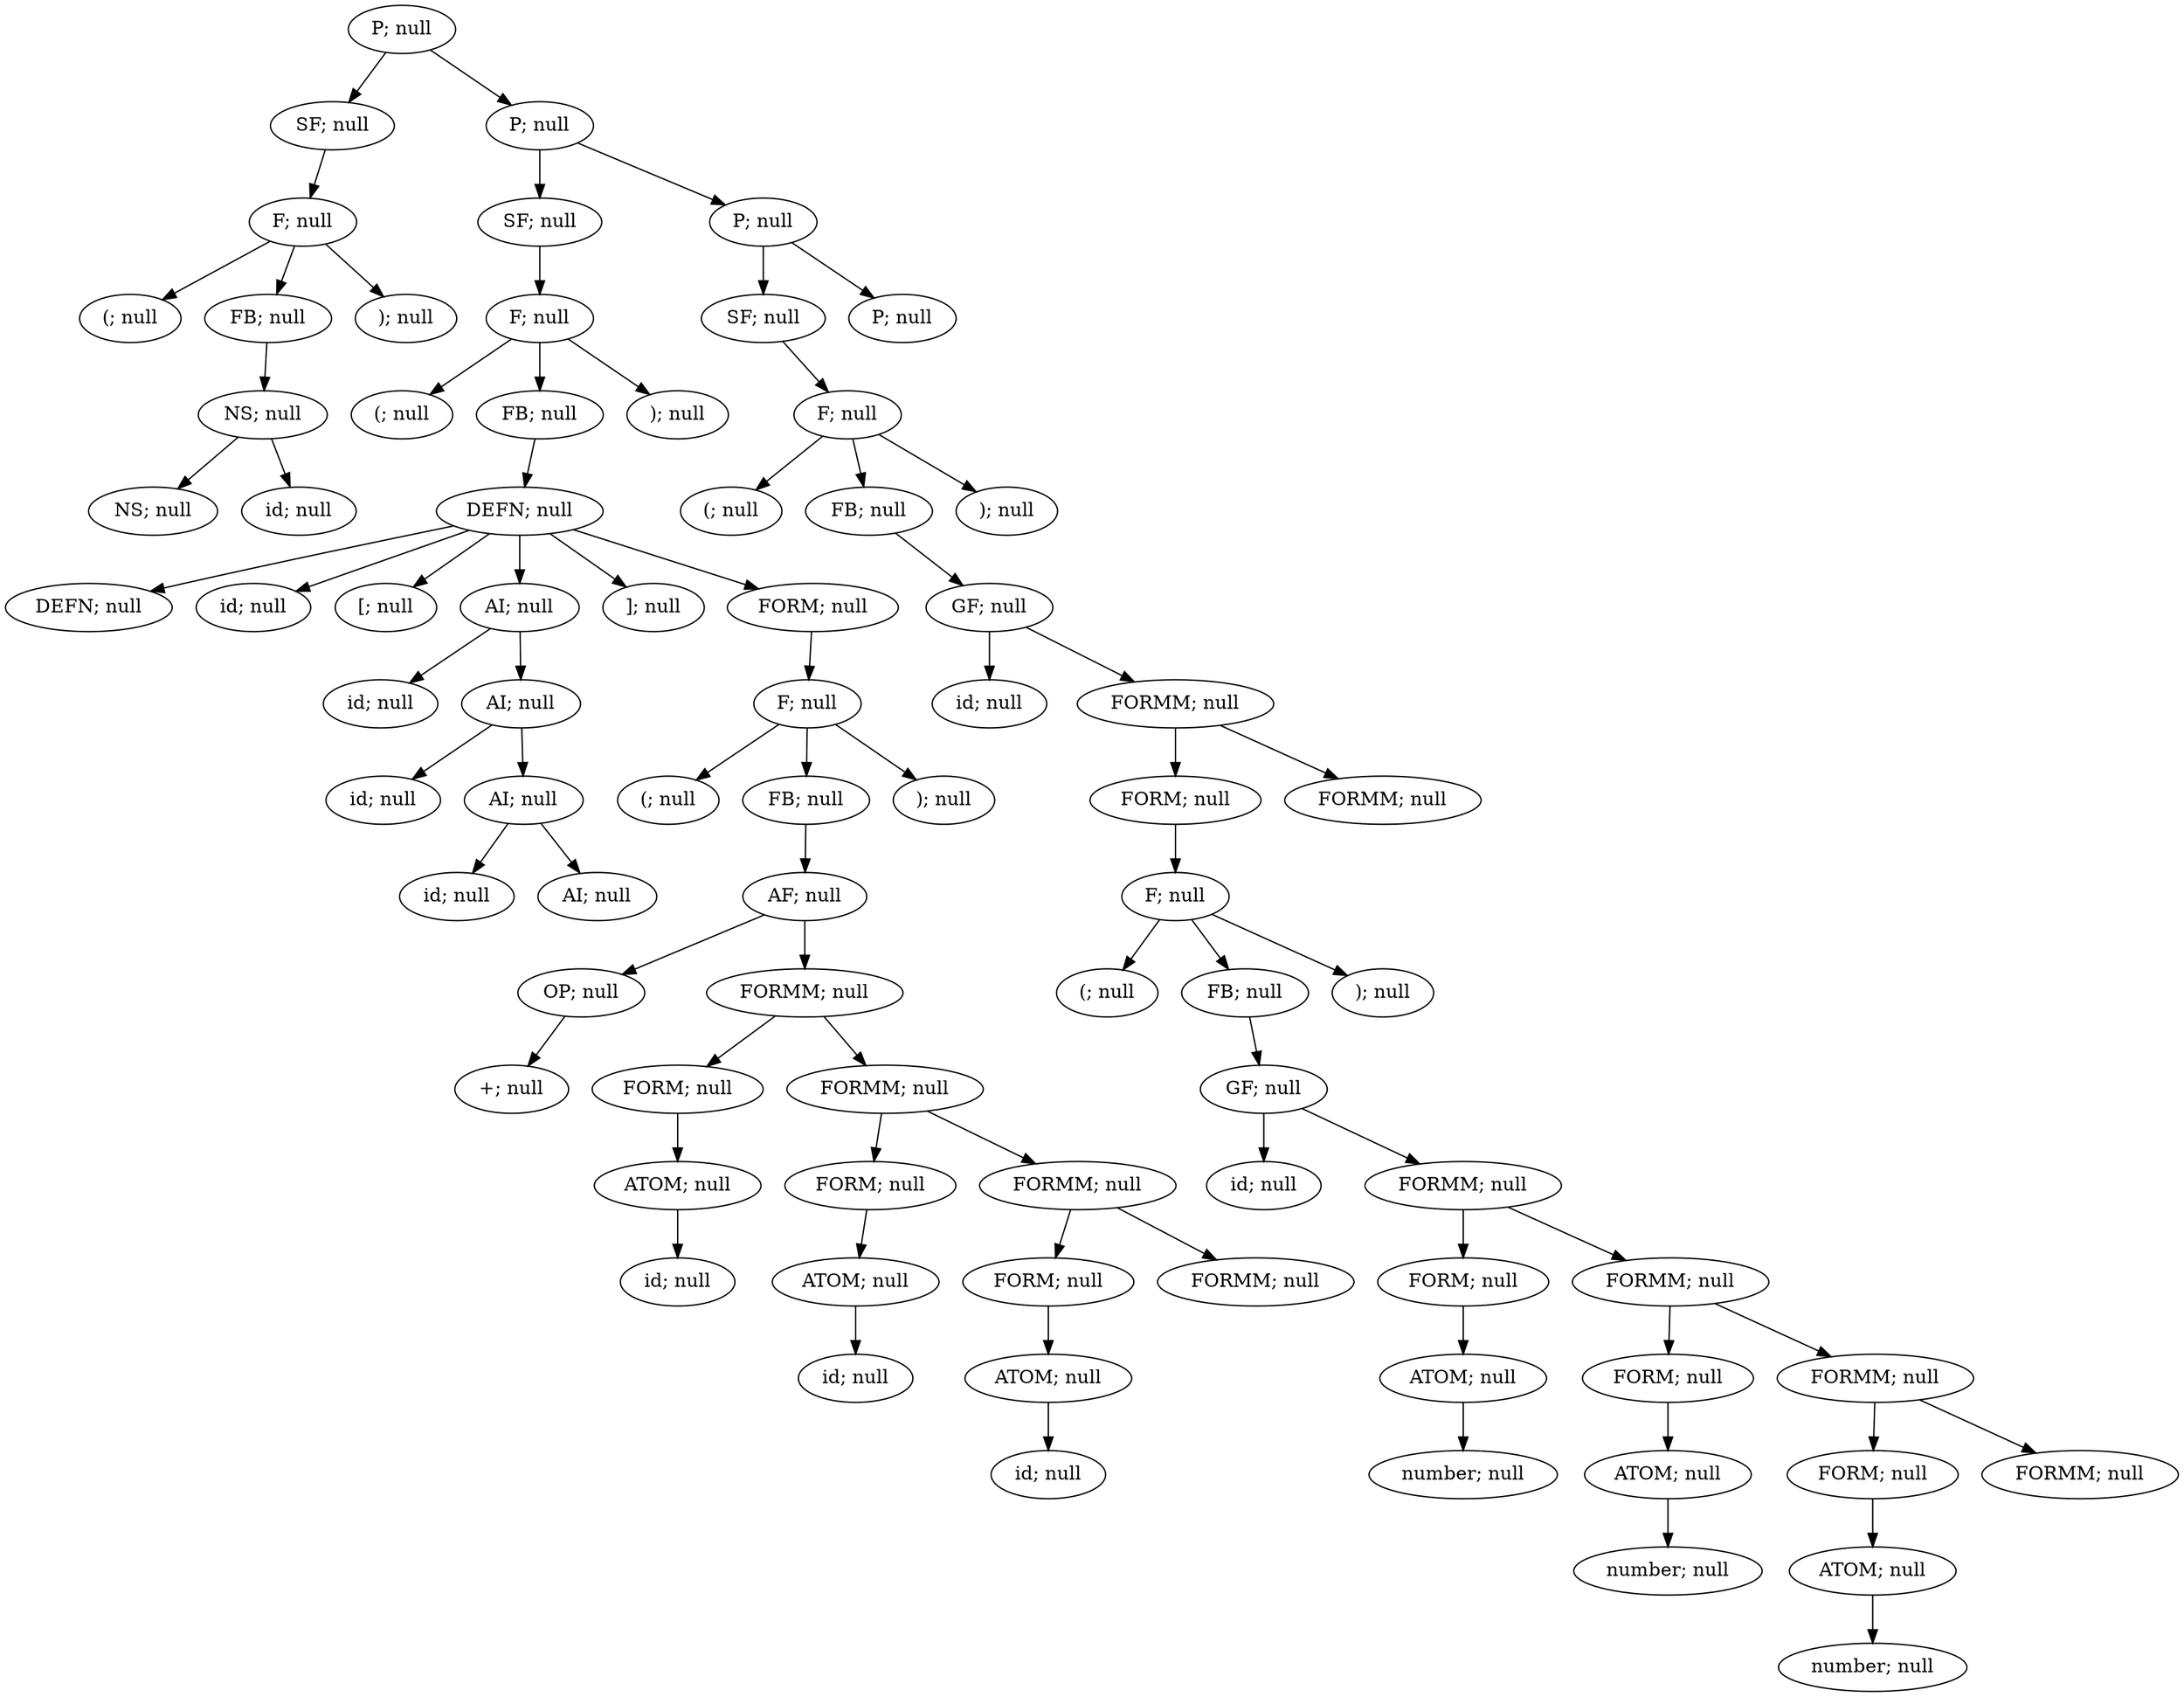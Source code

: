 digraph ParserResult {
"NonTerminal[name=P]_78" [label="P; null"]
"NonTerminal[name=SF]_7" [label="SF; null"]
"NonTerminal[name=P]_78"->"NonTerminal[name=SF]_7";
"NonTerminal[name=SF]_7" [label="SF; null"]
"NonTerminal[name=F]_6" [label="F; null"]
"NonTerminal[name=SF]_7"->"NonTerminal[name=F]_6";
"NonTerminal[name=F]_6" [label="F; null"]
"Token{name='(', value='('}_0" [label="(; null"]
"NonTerminal[name=F]_6"->"Token{name='(', value='('}_0";
"Token{name='(', value='('}_0" [label="(; null"]
"NonTerminal[name=FB]_4" [label="FB; null"]
"NonTerminal[name=F]_6"->"NonTerminal[name=FB]_4";
"NonTerminal[name=FB]_4" [label="FB; null"]
"NonTerminal[name=NS]_3" [label="NS; null"]
"NonTerminal[name=FB]_4"->"NonTerminal[name=NS]_3";
"NonTerminal[name=NS]_3" [label="NS; null"]
"Token{name='NS', value='ns'}_1" [label="NS; null"]
"NonTerminal[name=NS]_3"->"Token{name='NS', value='ns'}_1";
"Token{name='NS', value='ns'}_1" [label="NS; null"]
"Token{name='id', value='test1'}_2" [label="id; null"]
"NonTerminal[name=NS]_3"->"Token{name='id', value='test1'}_2";
"Token{name='id', value='test1'}_2" [label="id; null"]
"Token{name=')', value=')'}_5" [label="); null"]
"NonTerminal[name=F]_6"->"Token{name=')', value=')'}_5";
"Token{name=')', value=')'}_5" [label="); null"]
"NonTerminal[name=P]_77" [label="P; null"]
"NonTerminal[name=P]_78"->"NonTerminal[name=P]_77";
"NonTerminal[name=P]_77" [label="P; null"]
"NonTerminal[name=SF]_45" [label="SF; null"]
"NonTerminal[name=P]_77"->"NonTerminal[name=SF]_45";
"NonTerminal[name=SF]_45" [label="SF; null"]
"NonTerminal[name=F]_44" [label="F; null"]
"NonTerminal[name=SF]_45"->"NonTerminal[name=F]_44";
"NonTerminal[name=F]_44" [label="F; null"]
"Token{name='(', value='('}_8" [label="(; null"]
"NonTerminal[name=F]_44"->"Token{name='(', value='('}_8";
"Token{name='(', value='('}_8" [label="(; null"]
"NonTerminal[name=FB]_42" [label="FB; null"]
"NonTerminal[name=F]_44"->"NonTerminal[name=FB]_42";
"NonTerminal[name=FB]_42" [label="FB; null"]
"NonTerminal[name=DEFN]_41" [label="DEFN; null"]
"NonTerminal[name=FB]_42"->"NonTerminal[name=DEFN]_41";
"NonTerminal[name=DEFN]_41" [label="DEFN; null"]
"Token{name='DEFN', value='defn'}_9" [label="DEFN; null"]
"NonTerminal[name=DEFN]_41"->"Token{name='DEFN', value='defn'}_9";
"Token{name='DEFN', value='defn'}_9" [label="DEFN; null"]
"Token{name='id', value='add'}_10" [label="id; null"]
"NonTerminal[name=DEFN]_41"->"Token{name='id', value='add'}_10";
"Token{name='id', value='add'}_10" [label="id; null"]
"Token{name='[', value='['}_11" [label="[; null"]
"NonTerminal[name=DEFN]_41"->"Token{name='[', value='['}_11";
"Token{name='[', value='['}_11" [label="[; null"]
"NonTerminal[name=AI]_18" [label="AI; null"]
"NonTerminal[name=DEFN]_41"->"NonTerminal[name=AI]_18";
"NonTerminal[name=AI]_18" [label="AI; null"]
"Token{name='id', value='x'}_12" [label="id; null"]
"NonTerminal[name=AI]_18"->"Token{name='id', value='x'}_12";
"Token{name='id', value='x'}_12" [label="id; null"]
"NonTerminal[name=AI]_17" [label="AI; null"]
"NonTerminal[name=AI]_18"->"NonTerminal[name=AI]_17";
"NonTerminal[name=AI]_17" [label="AI; null"]
"Token{name='id', value='y'}_13" [label="id; null"]
"NonTerminal[name=AI]_17"->"Token{name='id', value='y'}_13";
"Token{name='id', value='y'}_13" [label="id; null"]
"NonTerminal[name=AI]_16" [label="AI; null"]
"NonTerminal[name=AI]_17"->"NonTerminal[name=AI]_16";
"NonTerminal[name=AI]_16" [label="AI; null"]
"Token{name='id', value='z'}_14" [label="id; null"]
"NonTerminal[name=AI]_16"->"Token{name='id', value='z'}_14";
"Token{name='id', value='z'}_14" [label="id; null"]
"NonTerminal[name=AI]_15" [label="AI; null"]
"NonTerminal[name=AI]_16"->"NonTerminal[name=AI]_15";
"NonTerminal[name=AI]_15" [label="AI; null"]
"Token{name=']', value=']'}_19" [label="]; null"]
"NonTerminal[name=DEFN]_41"->"Token{name=']', value=']'}_19";
"Token{name=']', value=']'}_19" [label="]; null"]
"NonTerminal[name=FORM]_40" [label="FORM; null"]
"NonTerminal[name=DEFN]_41"->"NonTerminal[name=FORM]_40";
"NonTerminal[name=FORM]_40" [label="FORM; null"]
"NonTerminal[name=F]_39" [label="F; null"]
"NonTerminal[name=FORM]_40"->"NonTerminal[name=F]_39";
"NonTerminal[name=F]_39" [label="F; null"]
"Token{name='(', value='('}_20" [label="(; null"]
"NonTerminal[name=F]_39"->"Token{name='(', value='('}_20";
"Token{name='(', value='('}_20" [label="(; null"]
"NonTerminal[name=FB]_37" [label="FB; null"]
"NonTerminal[name=F]_39"->"NonTerminal[name=FB]_37";
"NonTerminal[name=FB]_37" [label="FB; null"]
"NonTerminal[name=AF]_36" [label="AF; null"]
"NonTerminal[name=FB]_37"->"NonTerminal[name=AF]_36";
"NonTerminal[name=AF]_36" [label="AF; null"]
"NonTerminal[name=OP]_22" [label="OP; null"]
"NonTerminal[name=AF]_36"->"NonTerminal[name=OP]_22";
"NonTerminal[name=OP]_22" [label="OP; null"]
"Token{name='+', value='+'}_21" [label="+; null"]
"NonTerminal[name=OP]_22"->"Token{name='+', value='+'}_21";
"Token{name='+', value='+'}_21" [label="+; null"]
"NonTerminal[name=FORMM]_35" [label="FORMM; null"]
"NonTerminal[name=AF]_36"->"NonTerminal[name=FORMM]_35";
"NonTerminal[name=FORMM]_35" [label="FORMM; null"]
"NonTerminal[name=FORM]_25" [label="FORM; null"]
"NonTerminal[name=FORMM]_35"->"NonTerminal[name=FORM]_25";
"NonTerminal[name=FORM]_25" [label="FORM; null"]
"NonTerminal[name=ATOM]_24" [label="ATOM; null"]
"NonTerminal[name=FORM]_25"->"NonTerminal[name=ATOM]_24";
"NonTerminal[name=ATOM]_24" [label="ATOM; null"]
"Token{name='id', value='x'}_23" [label="id; null"]
"NonTerminal[name=ATOM]_24"->"Token{name='id', value='x'}_23";
"Token{name='id', value='x'}_23" [label="id; null"]
"NonTerminal[name=FORMM]_34" [label="FORMM; null"]
"NonTerminal[name=FORMM]_35"->"NonTerminal[name=FORMM]_34";
"NonTerminal[name=FORMM]_34" [label="FORMM; null"]
"NonTerminal[name=FORM]_28" [label="FORM; null"]
"NonTerminal[name=FORMM]_34"->"NonTerminal[name=FORM]_28";
"NonTerminal[name=FORM]_28" [label="FORM; null"]
"NonTerminal[name=ATOM]_27" [label="ATOM; null"]
"NonTerminal[name=FORM]_28"->"NonTerminal[name=ATOM]_27";
"NonTerminal[name=ATOM]_27" [label="ATOM; null"]
"Token{name='id', value='y'}_26" [label="id; null"]
"NonTerminal[name=ATOM]_27"->"Token{name='id', value='y'}_26";
"Token{name='id', value='y'}_26" [label="id; null"]
"NonTerminal[name=FORMM]_33" [label="FORMM; null"]
"NonTerminal[name=FORMM]_34"->"NonTerminal[name=FORMM]_33";
"NonTerminal[name=FORMM]_33" [label="FORMM; null"]
"NonTerminal[name=FORM]_31" [label="FORM; null"]
"NonTerminal[name=FORMM]_33"->"NonTerminal[name=FORM]_31";
"NonTerminal[name=FORM]_31" [label="FORM; null"]
"NonTerminal[name=ATOM]_30" [label="ATOM; null"]
"NonTerminal[name=FORM]_31"->"NonTerminal[name=ATOM]_30";
"NonTerminal[name=ATOM]_30" [label="ATOM; null"]
"Token{name='id', value='z'}_29" [label="id; null"]
"NonTerminal[name=ATOM]_30"->"Token{name='id', value='z'}_29";
"Token{name='id', value='z'}_29" [label="id; null"]
"NonTerminal[name=FORMM]_32" [label="FORMM; null"]
"NonTerminal[name=FORMM]_33"->"NonTerminal[name=FORMM]_32";
"NonTerminal[name=FORMM]_32" [label="FORMM; null"]
"Token{name=')', value=')'}_38" [label="); null"]
"NonTerminal[name=F]_39"->"Token{name=')', value=')'}_38";
"Token{name=')', value=')'}_38" [label="); null"]
"Token{name=')', value=')'}_43" [label="); null"]
"NonTerminal[name=F]_44"->"Token{name=')', value=')'}_43";
"Token{name=')', value=')'}_43" [label="); null"]
"NonTerminal[name=P]_76" [label="P; null"]
"NonTerminal[name=P]_77"->"NonTerminal[name=P]_76";
"NonTerminal[name=P]_76" [label="P; null"]
"NonTerminal[name=SF]_74" [label="SF; null"]
"NonTerminal[name=P]_76"->"NonTerminal[name=SF]_74";
"NonTerminal[name=SF]_74" [label="SF; null"]
"NonTerminal[name=F]_73" [label="F; null"]
"NonTerminal[name=SF]_74"->"NonTerminal[name=F]_73";
"NonTerminal[name=F]_73" [label="F; null"]
"Token{name='(', value='('}_46" [label="(; null"]
"NonTerminal[name=F]_73"->"Token{name='(', value='('}_46";
"Token{name='(', value='('}_46" [label="(; null"]
"NonTerminal[name=FB]_71" [label="FB; null"]
"NonTerminal[name=F]_73"->"NonTerminal[name=FB]_71";
"NonTerminal[name=FB]_71" [label="FB; null"]
"NonTerminal[name=GF]_70" [label="GF; null"]
"NonTerminal[name=FB]_71"->"NonTerminal[name=GF]_70";
"NonTerminal[name=GF]_70" [label="GF; null"]
"Token{name='id', value='print'}_47" [label="id; null"]
"NonTerminal[name=GF]_70"->"Token{name='id', value='print'}_47";
"Token{name='id', value='print'}_47" [label="id; null"]
"NonTerminal[name=FORMM]_69" [label="FORMM; null"]
"NonTerminal[name=GF]_70"->"NonTerminal[name=FORMM]_69";
"NonTerminal[name=FORMM]_69" [label="FORMM; null"]
"NonTerminal[name=FORM]_67" [label="FORM; null"]
"NonTerminal[name=FORMM]_69"->"NonTerminal[name=FORM]_67";
"NonTerminal[name=FORM]_67" [label="FORM; null"]
"NonTerminal[name=F]_66" [label="F; null"]
"NonTerminal[name=FORM]_67"->"NonTerminal[name=F]_66";
"NonTerminal[name=F]_66" [label="F; null"]
"Token{name='(', value='('}_48" [label="(; null"]
"NonTerminal[name=F]_66"->"Token{name='(', value='('}_48";
"Token{name='(', value='('}_48" [label="(; null"]
"NonTerminal[name=FB]_64" [label="FB; null"]
"NonTerminal[name=F]_66"->"NonTerminal[name=FB]_64";
"NonTerminal[name=FB]_64" [label="FB; null"]
"NonTerminal[name=GF]_63" [label="GF; null"]
"NonTerminal[name=FB]_64"->"NonTerminal[name=GF]_63";
"NonTerminal[name=GF]_63" [label="GF; null"]
"Token{name='id', value='add'}_49" [label="id; null"]
"NonTerminal[name=GF]_63"->"Token{name='id', value='add'}_49";
"Token{name='id', value='add'}_49" [label="id; null"]
"NonTerminal[name=FORMM]_62" [label="FORMM; null"]
"NonTerminal[name=GF]_63"->"NonTerminal[name=FORMM]_62";
"NonTerminal[name=FORMM]_62" [label="FORMM; null"]
"NonTerminal[name=FORM]_52" [label="FORM; null"]
"NonTerminal[name=FORMM]_62"->"NonTerminal[name=FORM]_52";
"NonTerminal[name=FORM]_52" [label="FORM; null"]
"NonTerminal[name=ATOM]_51" [label="ATOM; null"]
"NonTerminal[name=FORM]_52"->"NonTerminal[name=ATOM]_51";
"NonTerminal[name=ATOM]_51" [label="ATOM; null"]
"Token{name='number', value='1'}_50" [label="number; null"]
"NonTerminal[name=ATOM]_51"->"Token{name='number', value='1'}_50";
"Token{name='number', value='1'}_50" [label="number; null"]
"NonTerminal[name=FORMM]_61" [label="FORMM; null"]
"NonTerminal[name=FORMM]_62"->"NonTerminal[name=FORMM]_61";
"NonTerminal[name=FORMM]_61" [label="FORMM; null"]
"NonTerminal[name=FORM]_55" [label="FORM; null"]
"NonTerminal[name=FORMM]_61"->"NonTerminal[name=FORM]_55";
"NonTerminal[name=FORM]_55" [label="FORM; null"]
"NonTerminal[name=ATOM]_54" [label="ATOM; null"]
"NonTerminal[name=FORM]_55"->"NonTerminal[name=ATOM]_54";
"NonTerminal[name=ATOM]_54" [label="ATOM; null"]
"Token{name='number', value='2'}_53" [label="number; null"]
"NonTerminal[name=ATOM]_54"->"Token{name='number', value='2'}_53";
"Token{name='number', value='2'}_53" [label="number; null"]
"NonTerminal[name=FORMM]_60" [label="FORMM; null"]
"NonTerminal[name=FORMM]_61"->"NonTerminal[name=FORMM]_60";
"NonTerminal[name=FORMM]_60" [label="FORMM; null"]
"NonTerminal[name=FORM]_58" [label="FORM; null"]
"NonTerminal[name=FORMM]_60"->"NonTerminal[name=FORM]_58";
"NonTerminal[name=FORM]_58" [label="FORM; null"]
"NonTerminal[name=ATOM]_57" [label="ATOM; null"]
"NonTerminal[name=FORM]_58"->"NonTerminal[name=ATOM]_57";
"NonTerminal[name=ATOM]_57" [label="ATOM; null"]
"Token{name='number', value='3'}_56" [label="number; null"]
"NonTerminal[name=ATOM]_57"->"Token{name='number', value='3'}_56";
"Token{name='number', value='3'}_56" [label="number; null"]
"NonTerminal[name=FORMM]_59" [label="FORMM; null"]
"NonTerminal[name=FORMM]_60"->"NonTerminal[name=FORMM]_59";
"NonTerminal[name=FORMM]_59" [label="FORMM; null"]
"Token{name=')', value=')'}_65" [label="); null"]
"NonTerminal[name=F]_66"->"Token{name=')', value=')'}_65";
"Token{name=')', value=')'}_65" [label="); null"]
"NonTerminal[name=FORMM]_68" [label="FORMM; null"]
"NonTerminal[name=FORMM]_69"->"NonTerminal[name=FORMM]_68";
"NonTerminal[name=FORMM]_68" [label="FORMM; null"]
"Token{name=')', value=')'}_72" [label="); null"]
"NonTerminal[name=F]_73"->"Token{name=')', value=')'}_72";
"Token{name=')', value=')'}_72" [label="); null"]
"NonTerminal[name=P]_75" [label="P; null"]
"NonTerminal[name=P]_76"->"NonTerminal[name=P]_75";
"NonTerminal[name=P]_75" [label="P; null"]
}